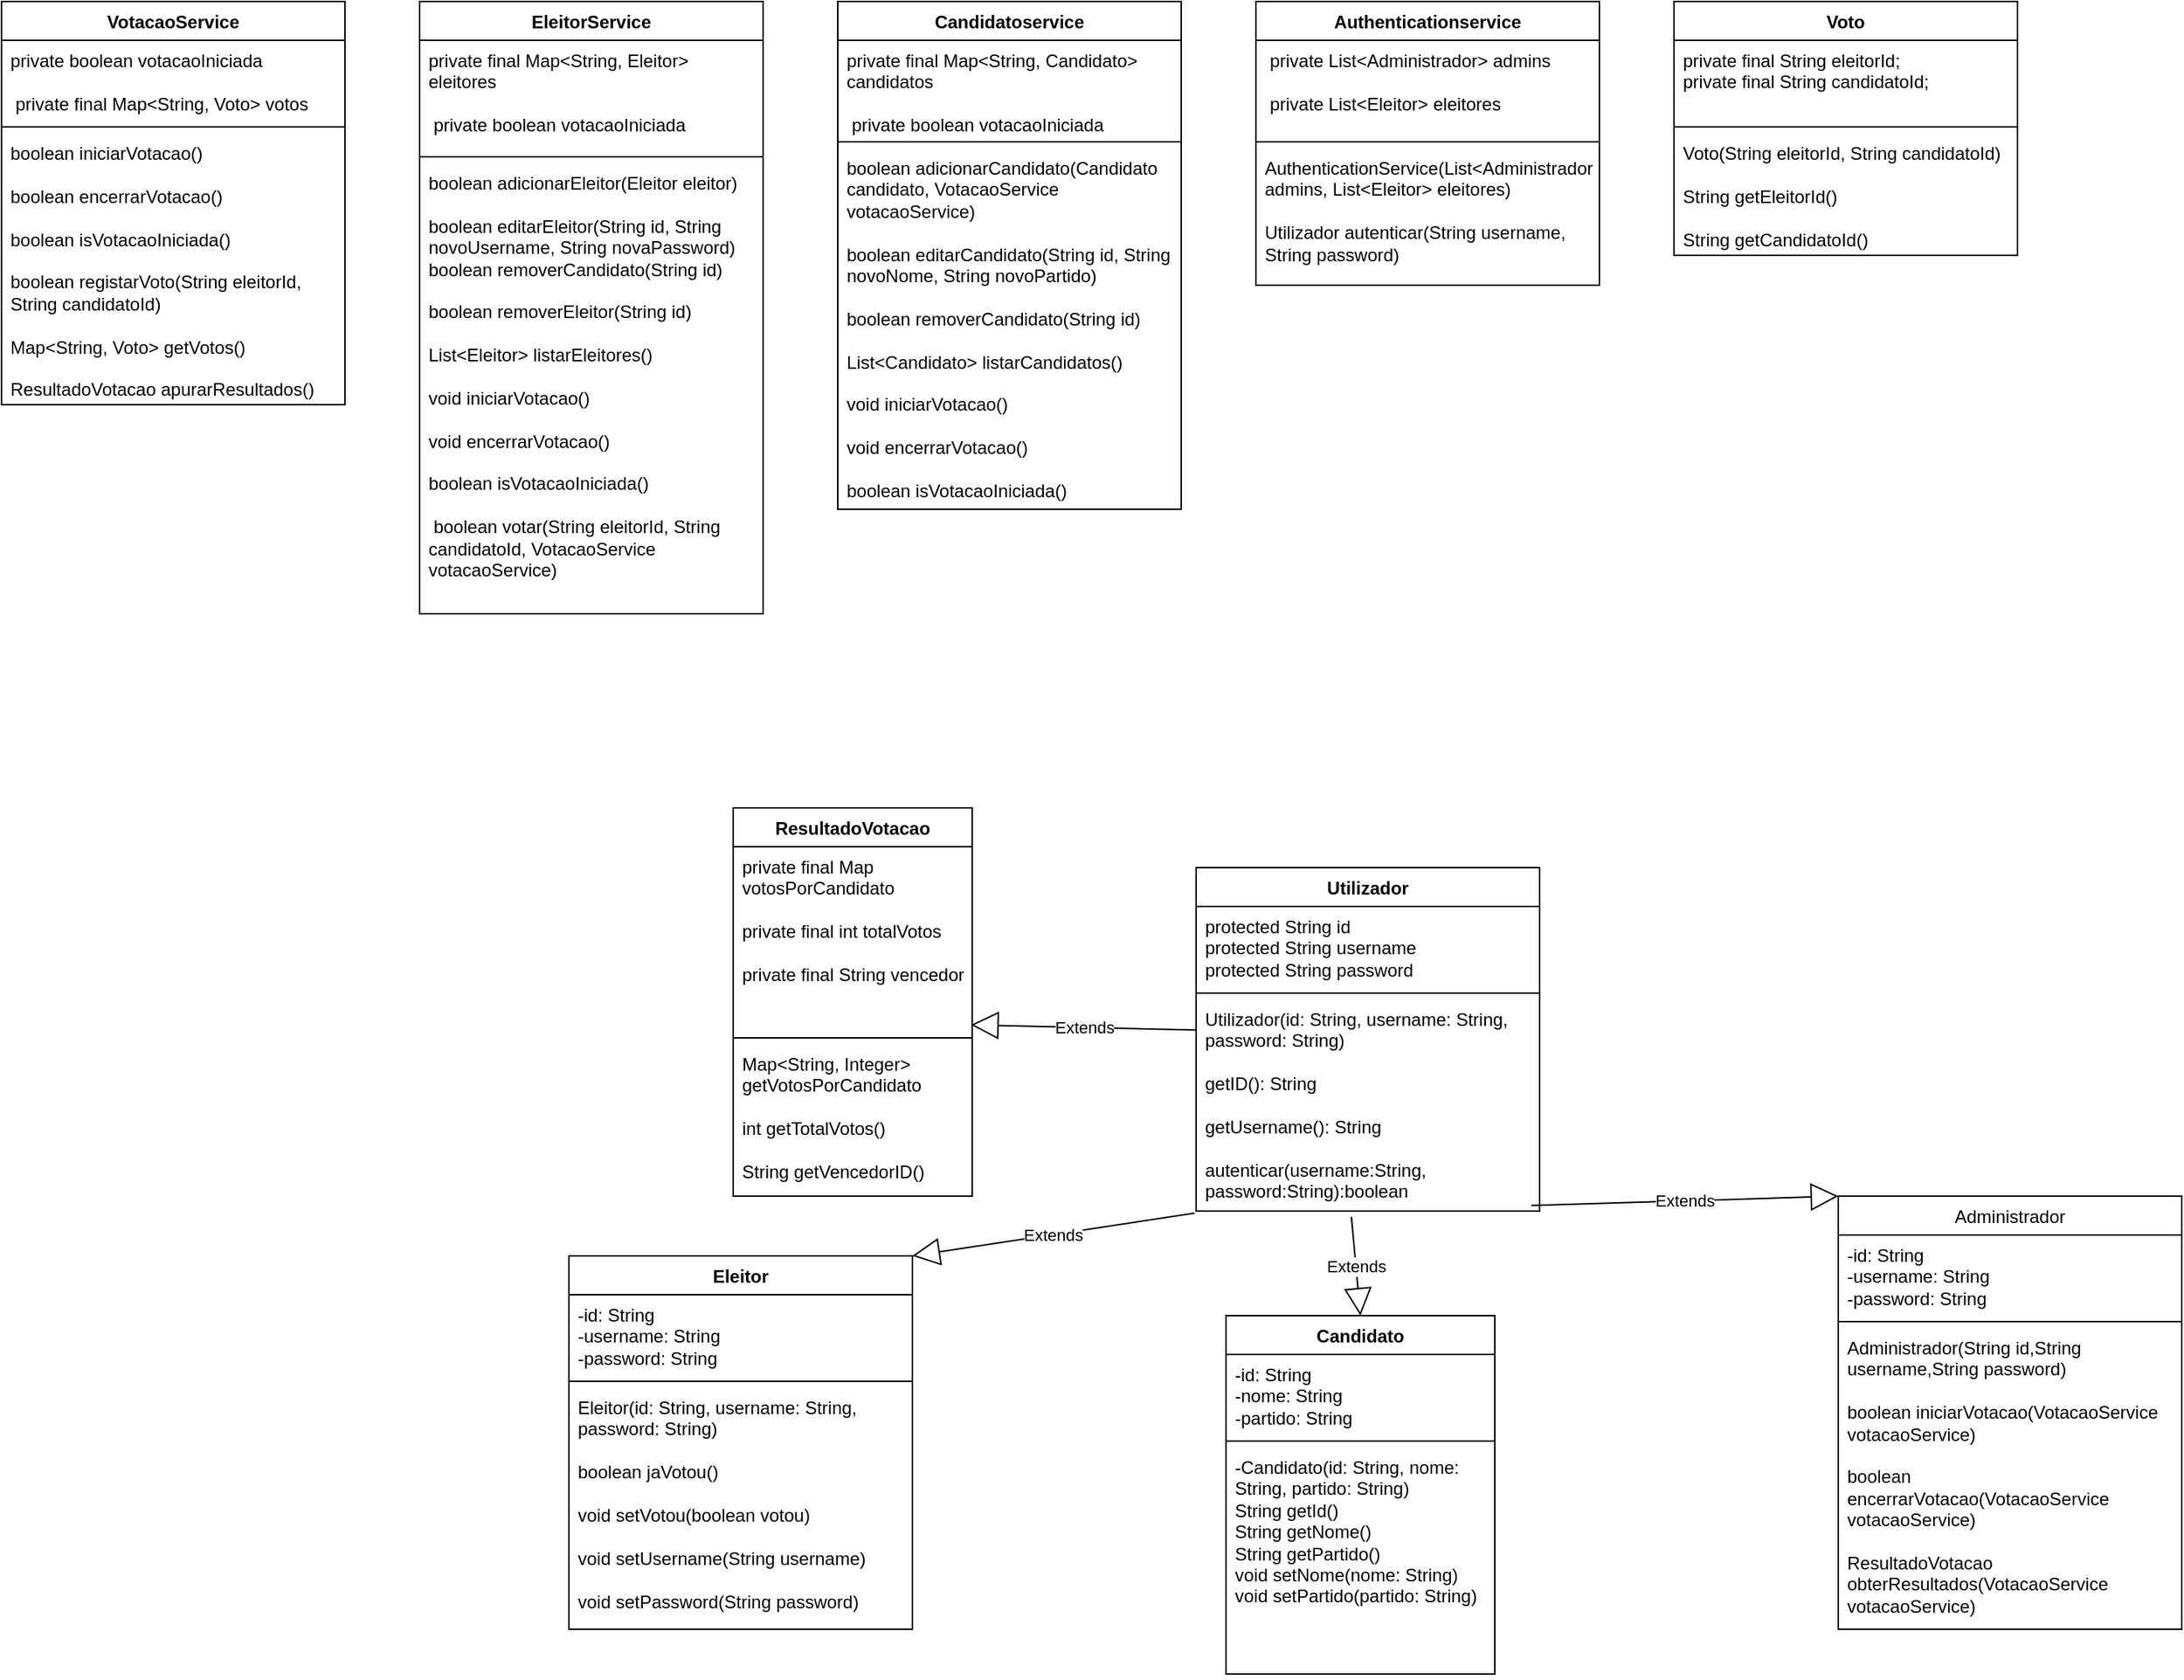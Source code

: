 <mxfile version="27.1.4">
  <diagram id="ygfW-YoOFEWxLmYSJA58" name="Página-1">
    <mxGraphModel dx="2864" dy="2230" grid="1" gridSize="10" guides="1" tooltips="1" connect="1" arrows="1" fold="1" page="1" pageScale="1" pageWidth="827" pageHeight="1169" math="0" shadow="0">
      <root>
        <mxCell id="0" />
        <mxCell id="1" parent="0" />
        <mxCell id="3oNkn8tEN3zHHvdsZDRK-12" value="Extends" style="endArrow=block;endSize=16;endFill=0;html=1;rounded=0;entryX=0;entryY=0;entryDx=0;entryDy=0;exitX=0.976;exitY=0.974;exitDx=0;exitDy=0;exitPerimeter=0;" edge="1" parent="1" source="4KXrM8A6h3EcXmxBGj0k-13" target="3oNkn8tEN3zHHvdsZDRK-13">
          <mxGeometry width="160" relative="1" as="geometry">
            <mxPoint x="690" y="108.57" as="sourcePoint" />
            <mxPoint x="850" y="108.57" as="targetPoint" />
          </mxGeometry>
        </mxCell>
        <mxCell id="4KXrM8A6h3EcXmxBGj0k-10" value="Utilizador" style="swimlane;fontStyle=1;align=center;verticalAlign=top;childLayout=stackLayout;horizontal=1;startSize=26;horizontalStack=0;resizeParent=1;resizeParentMax=0;resizeLast=0;collapsible=1;marginBottom=0;whiteSpace=wrap;html=1;" vertex="1" parent="1">
          <mxGeometry x="370" y="-100" width="230" height="230" as="geometry" />
        </mxCell>
        <mxCell id="4KXrM8A6h3EcXmxBGj0k-11" value="&lt;div&gt;protected String id&lt;br&gt;protected String username&lt;br&gt;protected String password&lt;/div&gt;" style="text;strokeColor=none;fillColor=none;align=left;verticalAlign=top;spacingLeft=4;spacingRight=4;overflow=hidden;rotatable=0;points=[[0,0.5],[1,0.5]];portConstraint=eastwest;whiteSpace=wrap;html=1;" vertex="1" parent="4KXrM8A6h3EcXmxBGj0k-10">
          <mxGeometry y="26" width="230" height="54" as="geometry" />
        </mxCell>
        <mxCell id="4KXrM8A6h3EcXmxBGj0k-12" value="" style="line;strokeWidth=1;fillColor=none;align=left;verticalAlign=middle;spacingTop=-1;spacingLeft=3;spacingRight=3;rotatable=0;labelPosition=right;points=[];portConstraint=eastwest;strokeColor=inherit;" vertex="1" parent="4KXrM8A6h3EcXmxBGj0k-10">
          <mxGeometry y="80" width="230" height="8" as="geometry" />
        </mxCell>
        <mxCell id="4KXrM8A6h3EcXmxBGj0k-13" value="&lt;div&gt;Utilizador(id: String, username: String, password: String)&lt;/div&gt;&lt;div&gt;&lt;br&gt;&lt;/div&gt;&lt;div&gt;&lt;span style=&quot;background-color: transparent; color: light-dark(rgb(0, 0, 0), rgb(255, 255, 255));&quot;&gt;getID(): String&lt;/span&gt;&lt;/div&gt;&lt;div&gt;&lt;span style=&quot;background-color: transparent; color: light-dark(rgb(0, 0, 0), rgb(255, 255, 255));&quot;&gt;&lt;br&gt;&lt;/span&gt;&lt;/div&gt;&lt;div&gt;getUsername(): String&lt;/div&gt;&lt;div&gt;&lt;br&gt;&lt;/div&gt;&lt;div&gt;autenticar(username:String, password:String):boolean&lt;/div&gt;" style="text;strokeColor=none;fillColor=none;align=left;verticalAlign=top;spacingLeft=4;spacingRight=4;overflow=hidden;rotatable=0;points=[[0,0.5],[1,0.5]];portConstraint=eastwest;whiteSpace=wrap;html=1;" vertex="1" parent="4KXrM8A6h3EcXmxBGj0k-10">
          <mxGeometry y="88" width="230" height="142" as="geometry" />
        </mxCell>
        <mxCell id="3oNkn8tEN3zHHvdsZDRK-13" value="&lt;span style=&quot;font-weight: 400;&quot;&gt;Administrador&lt;/span&gt;" style="swimlane;fontStyle=1;align=center;verticalAlign=top;childLayout=stackLayout;horizontal=1;startSize=26;horizontalStack=0;resizeParent=1;resizeParentMax=0;resizeLast=0;collapsible=1;marginBottom=0;whiteSpace=wrap;html=1;" vertex="1" parent="1">
          <mxGeometry x="800" y="120" width="230" height="290" as="geometry" />
        </mxCell>
        <mxCell id="3oNkn8tEN3zHHvdsZDRK-14" value="-id: String&lt;div&gt;-username: String&lt;/div&gt;&lt;div&gt;-password: String&lt;/div&gt;&lt;div&gt;&lt;br&gt;&lt;/div&gt;" style="text;strokeColor=none;fillColor=none;align=left;verticalAlign=top;spacingLeft=4;spacingRight=4;overflow=hidden;rotatable=0;points=[[0,0.5],[1,0.5]];portConstraint=eastwest;whiteSpace=wrap;html=1;" vertex="1" parent="3oNkn8tEN3zHHvdsZDRK-13">
          <mxGeometry y="26" width="230" height="54" as="geometry" />
        </mxCell>
        <mxCell id="3oNkn8tEN3zHHvdsZDRK-15" value="" style="line;strokeWidth=1;fillColor=none;align=left;verticalAlign=middle;spacingTop=-1;spacingLeft=3;spacingRight=3;rotatable=0;labelPosition=right;points=[];portConstraint=eastwest;strokeColor=inherit;" vertex="1" parent="3oNkn8tEN3zHHvdsZDRK-13">
          <mxGeometry y="80" width="230" height="8" as="geometry" />
        </mxCell>
        <mxCell id="3oNkn8tEN3zHHvdsZDRK-16" value="Administrador(String id,String username,String password)&lt;div&gt;&lt;br&gt;&lt;/div&gt;&lt;div&gt;boolean iniciarVotacao(VotacaoService votacaoService)&lt;/div&gt;&lt;div&gt;&lt;br&gt;&lt;/div&gt;&lt;div&gt;boolean encerrarVotacao(VotacaoService votacaoService)&lt;/div&gt;&lt;div&gt;&lt;br&gt;&lt;/div&gt;&lt;div&gt;ResultadoVotacao obterResultados(VotacaoService votacaoService)&lt;br&gt;&lt;div&gt;&lt;br&gt;&lt;/div&gt;&lt;/div&gt;" style="text;strokeColor=none;fillColor=none;align=left;verticalAlign=top;spacingLeft=4;spacingRight=4;overflow=hidden;rotatable=0;points=[[0,0.5],[1,0.5]];portConstraint=eastwest;whiteSpace=wrap;html=1;" vertex="1" parent="3oNkn8tEN3zHHvdsZDRK-13">
          <mxGeometry y="88" width="230" height="202" as="geometry" />
        </mxCell>
        <mxCell id="4KXrM8A6h3EcXmxBGj0k-14" value="Candidato" style="swimlane;fontStyle=1;align=center;verticalAlign=top;childLayout=stackLayout;horizontal=1;startSize=26;horizontalStack=0;resizeParent=1;resizeParentMax=0;resizeLast=0;collapsible=1;marginBottom=0;whiteSpace=wrap;html=1;" vertex="1" parent="1">
          <mxGeometry x="390" y="200" width="180" height="240" as="geometry" />
        </mxCell>
        <mxCell id="4KXrM8A6h3EcXmxBGj0k-15" value="-id: String&lt;br&gt;-nome: String&lt;div&gt;-partido: String&lt;/div&gt;&lt;div&gt;&lt;br&gt;&lt;/div&gt;" style="text;strokeColor=none;fillColor=none;align=left;verticalAlign=top;spacingLeft=4;spacingRight=4;overflow=hidden;rotatable=0;points=[[0,0.5],[1,0.5]];portConstraint=eastwest;whiteSpace=wrap;html=1;" vertex="1" parent="4KXrM8A6h3EcXmxBGj0k-14">
          <mxGeometry y="26" width="180" height="54" as="geometry" />
        </mxCell>
        <mxCell id="4KXrM8A6h3EcXmxBGj0k-16" value="" style="line;strokeWidth=1;fillColor=none;align=left;verticalAlign=middle;spacingTop=-1;spacingLeft=3;spacingRight=3;rotatable=0;labelPosition=right;points=[];portConstraint=eastwest;strokeColor=inherit;" vertex="1" parent="4KXrM8A6h3EcXmxBGj0k-14">
          <mxGeometry y="80" width="180" height="8" as="geometry" />
        </mxCell>
        <mxCell id="4KXrM8A6h3EcXmxBGj0k-17" value="&lt;div&gt;-Candidato(id: String, nome: String, partido: String)&lt;/div&gt;&lt;div&gt;String getId()&lt;/div&gt;&lt;div&gt;String getNome()&lt;br&gt;String getPartido()&lt;br&gt;void setNome(nome: String)&lt;br&gt;void setPartido(partido: String)&lt;/div&gt;&lt;div&gt;&lt;br&gt;&lt;/div&gt;" style="text;strokeColor=none;fillColor=none;align=left;verticalAlign=top;spacingLeft=4;spacingRight=4;overflow=hidden;rotatable=0;points=[[0,0.5],[1,0.5]];portConstraint=eastwest;whiteSpace=wrap;html=1;" vertex="1" parent="4KXrM8A6h3EcXmxBGj0k-14">
          <mxGeometry y="88" width="180" height="152" as="geometry" />
        </mxCell>
        <mxCell id="3oNkn8tEN3zHHvdsZDRK-17" value="Eleitor" style="swimlane;fontStyle=1;align=center;verticalAlign=top;childLayout=stackLayout;horizontal=1;startSize=26;horizontalStack=0;resizeParent=1;resizeParentMax=0;resizeLast=0;collapsible=1;marginBottom=0;whiteSpace=wrap;html=1;" vertex="1" parent="1">
          <mxGeometry x="-50" y="160" width="230" height="250" as="geometry" />
        </mxCell>
        <mxCell id="3oNkn8tEN3zHHvdsZDRK-18" value="-id: String&lt;div&gt;-username: String&lt;/div&gt;&lt;div&gt;-password: String&lt;/div&gt;&lt;div&gt;&lt;br&gt;&lt;/div&gt;" style="text;strokeColor=none;fillColor=none;align=left;verticalAlign=top;spacingLeft=4;spacingRight=4;overflow=hidden;rotatable=0;points=[[0,0.5],[1,0.5]];portConstraint=eastwest;whiteSpace=wrap;html=1;" vertex="1" parent="3oNkn8tEN3zHHvdsZDRK-17">
          <mxGeometry y="26" width="230" height="54" as="geometry" />
        </mxCell>
        <mxCell id="3oNkn8tEN3zHHvdsZDRK-19" value="" style="line;strokeWidth=1;fillColor=none;align=left;verticalAlign=middle;spacingTop=-1;spacingLeft=3;spacingRight=3;rotatable=0;labelPosition=right;points=[];portConstraint=eastwest;strokeColor=inherit;" vertex="1" parent="3oNkn8tEN3zHHvdsZDRK-17">
          <mxGeometry y="80" width="230" height="8" as="geometry" />
        </mxCell>
        <mxCell id="3oNkn8tEN3zHHvdsZDRK-20" value="Eleitor(id: String, username: String, password: String)&lt;div&gt;&lt;br&gt;&lt;/div&gt;&lt;div&gt;boolean jaVotou()&lt;/div&gt;&lt;div&gt;&lt;br&gt;&lt;/div&gt;&lt;div&gt;void setVotou(boolean votou)&lt;/div&gt;&lt;div&gt;&lt;span style=&quot;background-color: transparent; color: light-dark(rgb(0, 0, 0), rgb(255, 255, 255));&quot;&gt;&lt;br&gt;&lt;/span&gt;&lt;/div&gt;&lt;div&gt;&lt;span style=&quot;background-color: transparent; color: light-dark(rgb(0, 0, 0), rgb(255, 255, 255));&quot;&gt;void setUsername(String username)&lt;/span&gt;&lt;/div&gt;&lt;div&gt;&lt;br&gt;&lt;/div&gt;&lt;div&gt;void setPassword(String password)&lt;br&gt;&lt;br&gt;&lt;div&gt;&lt;br&gt;&lt;/div&gt;&lt;/div&gt;" style="text;strokeColor=none;fillColor=none;align=left;verticalAlign=top;spacingLeft=4;spacingRight=4;overflow=hidden;rotatable=0;points=[[0,0.5],[1,0.5]];portConstraint=eastwest;whiteSpace=wrap;html=1;" vertex="1" parent="3oNkn8tEN3zHHvdsZDRK-17">
          <mxGeometry y="88" width="230" height="162" as="geometry" />
        </mxCell>
        <mxCell id="4KXrM8A6h3EcXmxBGj0k-20" value="Extends" style="endArrow=block;endSize=16;endFill=0;html=1;rounded=0;exitX=0.452;exitY=1.027;exitDx=0;exitDy=0;exitPerimeter=0;entryX=0.5;entryY=0;entryDx=0;entryDy=0;" edge="1" parent="1" source="4KXrM8A6h3EcXmxBGj0k-13" target="4KXrM8A6h3EcXmxBGj0k-14">
          <mxGeometry width="160" relative="1" as="geometry">
            <mxPoint x="20" y="300" as="sourcePoint" />
            <mxPoint x="180" y="300" as="targetPoint" />
          </mxGeometry>
        </mxCell>
        <mxCell id="3oNkn8tEN3zHHvdsZDRK-22" value="Voto" style="swimlane;fontStyle=1;align=center;verticalAlign=top;childLayout=stackLayout;horizontal=1;startSize=26;horizontalStack=0;resizeParent=1;resizeParentMax=0;resizeLast=0;collapsible=1;marginBottom=0;whiteSpace=wrap;html=1;" vertex="1" parent="1">
          <mxGeometry x="690" y="-680" width="230" height="170" as="geometry" />
        </mxCell>
        <mxCell id="3oNkn8tEN3zHHvdsZDRK-23" value="&lt;div&gt;&lt;div&gt;private final String eleitorId;&lt;/div&gt;&lt;div&gt;private final String candidatoId;&lt;/div&gt;&lt;/div&gt;" style="text;strokeColor=none;fillColor=none;align=left;verticalAlign=top;spacingLeft=4;spacingRight=4;overflow=hidden;rotatable=0;points=[[0,0.5],[1,0.5]];portConstraint=eastwest;whiteSpace=wrap;html=1;" vertex="1" parent="3oNkn8tEN3zHHvdsZDRK-22">
          <mxGeometry y="26" width="230" height="54" as="geometry" />
        </mxCell>
        <mxCell id="3oNkn8tEN3zHHvdsZDRK-24" value="" style="line;strokeWidth=1;fillColor=none;align=left;verticalAlign=middle;spacingTop=-1;spacingLeft=3;spacingRight=3;rotatable=0;labelPosition=right;points=[];portConstraint=eastwest;strokeColor=inherit;" vertex="1" parent="3oNkn8tEN3zHHvdsZDRK-22">
          <mxGeometry y="80" width="230" height="8" as="geometry" />
        </mxCell>
        <mxCell id="3oNkn8tEN3zHHvdsZDRK-25" value="Voto(String eleitorId, String candidatoId)&lt;div&gt;&lt;br&gt;&lt;/div&gt;&lt;div&gt;String getEleitorId()&lt;/div&gt;&lt;div&gt;&lt;br&gt;&lt;/div&gt;&lt;div&gt;String getCandidatoId()&amp;nbsp;&lt;/div&gt;&lt;div&gt;&lt;br&gt;&lt;div&gt;&lt;br&gt;&lt;/div&gt;&lt;/div&gt;" style="text;strokeColor=none;fillColor=none;align=left;verticalAlign=top;spacingLeft=4;spacingRight=4;overflow=hidden;rotatable=0;points=[[0,0.5],[1,0.5]];portConstraint=eastwest;whiteSpace=wrap;html=1;" vertex="1" parent="3oNkn8tEN3zHHvdsZDRK-22">
          <mxGeometry y="88" width="230" height="82" as="geometry" />
        </mxCell>
        <mxCell id="3oNkn8tEN3zHHvdsZDRK-26" value="Authenticationservice" style="swimlane;fontStyle=1;align=center;verticalAlign=top;childLayout=stackLayout;horizontal=1;startSize=26;horizontalStack=0;resizeParent=1;resizeParentMax=0;resizeLast=0;collapsible=1;marginBottom=0;whiteSpace=wrap;html=1;" vertex="1" parent="1">
          <mxGeometry x="410" y="-680" width="230" height="190" as="geometry" />
        </mxCell>
        <mxCell id="3oNkn8tEN3zHHvdsZDRK-27" value="&lt;div&gt;&lt;span style=&quot;background-color: transparent;&quot;&gt;&amp;nbsp;private List&amp;lt;Administrador&amp;gt; admins&lt;/span&gt;&lt;/div&gt;&lt;div&gt;&lt;span style=&quot;background-color: transparent; color: light-dark(rgb(0, 0, 0), rgb(255, 255, 255));&quot;&gt;&lt;br&gt;&lt;/span&gt;&lt;/div&gt;&lt;div&gt;&lt;span style=&quot;background-color: transparent;&quot;&gt;&lt;div style=&quot;&quot;&gt;&amp;nbsp;private List&amp;lt;Eleitor&amp;gt; eleitores&lt;/div&gt;&lt;div style=&quot;color: light-dark(rgb(0, 0, 0), rgb(255, 255, 255));&quot;&gt;&lt;br&gt;&lt;/div&gt;&lt;/span&gt;&lt;/div&gt;" style="text;strokeColor=none;fillColor=none;align=left;verticalAlign=top;spacingLeft=4;spacingRight=4;overflow=hidden;rotatable=0;points=[[0,0.5],[1,0.5]];portConstraint=eastwest;whiteSpace=wrap;html=1;" vertex="1" parent="3oNkn8tEN3zHHvdsZDRK-26">
          <mxGeometry y="26" width="230" height="64" as="geometry" />
        </mxCell>
        <mxCell id="3oNkn8tEN3zHHvdsZDRK-28" value="" style="line;strokeWidth=1;fillColor=none;align=left;verticalAlign=middle;spacingTop=-1;spacingLeft=3;spacingRight=3;rotatable=0;labelPosition=right;points=[];portConstraint=eastwest;strokeColor=inherit;" vertex="1" parent="3oNkn8tEN3zHHvdsZDRK-26">
          <mxGeometry y="90" width="230" height="8" as="geometry" />
        </mxCell>
        <mxCell id="3oNkn8tEN3zHHvdsZDRK-29" value="&lt;div&gt;AuthenticationService(List&amp;lt;Administrador&amp;gt; admins, List&amp;lt;Eleitor&amp;gt; eleitores)&lt;/div&gt;&lt;div&gt;&lt;br&gt;&lt;/div&gt;&lt;div&gt;Utilizador autenticar(String username, String password)&lt;/div&gt;&lt;div&gt;&lt;br&gt;&lt;div&gt;&lt;br&gt;&lt;/div&gt;&lt;/div&gt;" style="text;strokeColor=none;fillColor=none;align=left;verticalAlign=top;spacingLeft=4;spacingRight=4;overflow=hidden;rotatable=0;points=[[0,0.5],[1,0.5]];portConstraint=eastwest;whiteSpace=wrap;html=1;" vertex="1" parent="3oNkn8tEN3zHHvdsZDRK-26">
          <mxGeometry y="98" width="230" height="92" as="geometry" />
        </mxCell>
        <mxCell id="3oNkn8tEN3zHHvdsZDRK-30" value="Candidatoservice" style="swimlane;fontStyle=1;align=center;verticalAlign=top;childLayout=stackLayout;horizontal=1;startSize=26;horizontalStack=0;resizeParent=1;resizeParentMax=0;resizeLast=0;collapsible=1;marginBottom=0;whiteSpace=wrap;html=1;" vertex="1" parent="1">
          <mxGeometry x="130" y="-680" width="230" height="340" as="geometry" />
        </mxCell>
        <mxCell id="3oNkn8tEN3zHHvdsZDRK-31" value="&lt;div&gt;&lt;div&gt;private final Map&amp;lt;String, Candidato&amp;gt; candidatos&lt;/div&gt;&lt;div&gt;&lt;br&gt;&lt;/div&gt;&lt;div&gt;&amp;nbsp;private boolean votacaoIniciada&amp;nbsp;&lt;/div&gt;&lt;/div&gt;" style="text;strokeColor=none;fillColor=none;align=left;verticalAlign=top;spacingLeft=4;spacingRight=4;overflow=hidden;rotatable=0;points=[[0,0.5],[1,0.5]];portConstraint=eastwest;whiteSpace=wrap;html=1;" vertex="1" parent="3oNkn8tEN3zHHvdsZDRK-30">
          <mxGeometry y="26" width="230" height="64" as="geometry" />
        </mxCell>
        <mxCell id="3oNkn8tEN3zHHvdsZDRK-32" value="" style="line;strokeWidth=1;fillColor=none;align=left;verticalAlign=middle;spacingTop=-1;spacingLeft=3;spacingRight=3;rotatable=0;labelPosition=right;points=[];portConstraint=eastwest;strokeColor=inherit;" vertex="1" parent="3oNkn8tEN3zHHvdsZDRK-30">
          <mxGeometry y="90" width="230" height="8" as="geometry" />
        </mxCell>
        <mxCell id="3oNkn8tEN3zHHvdsZDRK-33" value="&lt;div&gt;boolean adicionarCandidato(Candidato candidato, VotacaoService votacaoService)&lt;/div&gt;&lt;div&gt;&lt;br&gt;&lt;/div&gt;&lt;div&gt;boolean editarCandidato(String id, String novoNome, String novoPartido)&lt;/div&gt;&lt;div&gt;&lt;br&gt;&lt;/div&gt;&lt;div&gt;boolean removerCandidato(String id)&lt;/div&gt;&lt;div&gt;&lt;br&gt;&lt;/div&gt;&lt;div&gt;List&amp;lt;Candidato&amp;gt; listarCandidatos()&lt;/div&gt;&lt;div&gt;&lt;br&gt;&lt;/div&gt;&lt;div&gt;void iniciarVotacao()&lt;/div&gt;&lt;div&gt;&lt;br&gt;&lt;/div&gt;&lt;div&gt;void encerrarVotacao()&lt;/div&gt;&lt;div&gt;&lt;br&gt;&lt;/div&gt;&lt;div&gt;boolean isVotacaoIniciada()&lt;/div&gt;&lt;div&gt;&lt;div&gt;&lt;br&gt;&lt;/div&gt;&lt;/div&gt;" style="text;strokeColor=none;fillColor=none;align=left;verticalAlign=top;spacingLeft=4;spacingRight=4;overflow=hidden;rotatable=0;points=[[0,0.5],[1,0.5]];portConstraint=eastwest;whiteSpace=wrap;html=1;" vertex="1" parent="3oNkn8tEN3zHHvdsZDRK-30">
          <mxGeometry y="98" width="230" height="242" as="geometry" />
        </mxCell>
        <mxCell id="3oNkn8tEN3zHHvdsZDRK-34" value="EleitorService" style="swimlane;fontStyle=1;align=center;verticalAlign=top;childLayout=stackLayout;horizontal=1;startSize=26;horizontalStack=0;resizeParent=1;resizeParentMax=0;resizeLast=0;collapsible=1;marginBottom=0;whiteSpace=wrap;html=1;" vertex="1" parent="1">
          <mxGeometry x="-150" y="-680" width="230" height="410" as="geometry" />
        </mxCell>
        <mxCell id="3oNkn8tEN3zHHvdsZDRK-35" value="&lt;div&gt;&lt;div&gt;private final Map&amp;lt;String, Eleitor&amp;gt; eleitores&lt;/div&gt;&lt;div&gt;&lt;br&gt;&lt;/div&gt;&lt;div&gt;&amp;nbsp;private boolean votacaoIniciada&amp;nbsp;&lt;/div&gt;&lt;/div&gt;" style="text;strokeColor=none;fillColor=none;align=left;verticalAlign=top;spacingLeft=4;spacingRight=4;overflow=hidden;rotatable=0;points=[[0,0.5],[1,0.5]];portConstraint=eastwest;whiteSpace=wrap;html=1;" vertex="1" parent="3oNkn8tEN3zHHvdsZDRK-34">
          <mxGeometry y="26" width="230" height="74" as="geometry" />
        </mxCell>
        <mxCell id="3oNkn8tEN3zHHvdsZDRK-36" value="" style="line;strokeWidth=1;fillColor=none;align=left;verticalAlign=middle;spacingTop=-1;spacingLeft=3;spacingRight=3;rotatable=0;labelPosition=right;points=[];portConstraint=eastwest;strokeColor=inherit;" vertex="1" parent="3oNkn8tEN3zHHvdsZDRK-34">
          <mxGeometry y="100" width="230" height="8" as="geometry" />
        </mxCell>
        <mxCell id="3oNkn8tEN3zHHvdsZDRK-37" value="&lt;div&gt;boolean adicionarEleitor(Eleitor eleitor)&lt;/div&gt;&lt;div&gt;&lt;br&gt;&lt;/div&gt;&lt;div&gt;boolean editarEleitor(String id, String novoUsername, String novaPassword)&lt;/div&gt;&lt;div&gt;boolean removerCandidato(String id)&lt;/div&gt;&lt;div&gt;&lt;br&gt;&lt;/div&gt;&lt;div&gt;boolean removerEleitor(String id)&lt;/div&gt;&lt;div&gt;&lt;br&gt;&lt;/div&gt;&lt;div&gt;List&amp;lt;Eleitor&amp;gt; listarEleitores()&lt;/div&gt;&lt;div&gt;&lt;br&gt;&lt;/div&gt;&lt;div&gt;void iniciarVotacao()&lt;/div&gt;&lt;div&gt;&lt;br&gt;&lt;/div&gt;&lt;div&gt;void encerrarVotacao()&lt;/div&gt;&lt;div&gt;&lt;br&gt;&lt;/div&gt;&lt;div&gt;boolean isVotacaoIniciada()&lt;/div&gt;&lt;div&gt;&lt;br&gt;&lt;/div&gt;&lt;div&gt;&amp;nbsp;boolean votar(String eleitorId, String candidatoId, VotacaoService votacaoService)&lt;/div&gt;&lt;div&gt;&lt;div&gt;&lt;br&gt;&lt;/div&gt;&lt;/div&gt;" style="text;strokeColor=none;fillColor=none;align=left;verticalAlign=top;spacingLeft=4;spacingRight=4;overflow=hidden;rotatable=0;points=[[0,0.5],[1,0.5]];portConstraint=eastwest;whiteSpace=wrap;html=1;" vertex="1" parent="3oNkn8tEN3zHHvdsZDRK-34">
          <mxGeometry y="108" width="230" height="302" as="geometry" />
        </mxCell>
        <mxCell id="3oNkn8tEN3zHHvdsZDRK-38" value="VotacaoService" style="swimlane;fontStyle=1;align=center;verticalAlign=top;childLayout=stackLayout;horizontal=1;startSize=26;horizontalStack=0;resizeParent=1;resizeParentMax=0;resizeLast=0;collapsible=1;marginBottom=0;whiteSpace=wrap;html=1;" vertex="1" parent="1">
          <mxGeometry x="-430" y="-680" width="230" height="270" as="geometry" />
        </mxCell>
        <mxCell id="3oNkn8tEN3zHHvdsZDRK-39" value="&lt;div&gt;private boolean votacaoIniciada&lt;/div&gt;&lt;div&gt;&lt;br&gt;&lt;/div&gt;&lt;div&gt;&amp;nbsp;private final Map&amp;lt;String, Voto&amp;gt; votos&amp;nbsp;&lt;/div&gt;" style="text;strokeColor=none;fillColor=none;align=left;verticalAlign=top;spacingLeft=4;spacingRight=4;overflow=hidden;rotatable=0;points=[[0,0.5],[1,0.5]];portConstraint=eastwest;whiteSpace=wrap;html=1;" vertex="1" parent="3oNkn8tEN3zHHvdsZDRK-38">
          <mxGeometry y="26" width="230" height="54" as="geometry" />
        </mxCell>
        <mxCell id="3oNkn8tEN3zHHvdsZDRK-40" value="" style="line;strokeWidth=1;fillColor=none;align=left;verticalAlign=middle;spacingTop=-1;spacingLeft=3;spacingRight=3;rotatable=0;labelPosition=right;points=[];portConstraint=eastwest;strokeColor=inherit;" vertex="1" parent="3oNkn8tEN3zHHvdsZDRK-38">
          <mxGeometry y="80" width="230" height="8" as="geometry" />
        </mxCell>
        <mxCell id="3oNkn8tEN3zHHvdsZDRK-41" value="&lt;div&gt;boolean iniciarVotacao()&lt;/div&gt;&lt;div&gt;&lt;br&gt;&lt;/div&gt;&lt;div&gt;boolean encerrarVotacao()&lt;/div&gt;&lt;div&gt;&lt;br&gt;&lt;/div&gt;&lt;div&gt;boolean isVotacaoIniciada()&lt;/div&gt;&lt;div&gt;&lt;br&gt;&lt;/div&gt;&lt;div&gt;boolean registarVoto(String eleitorId, String candidatoId)&lt;/div&gt;&lt;div&gt;&lt;br&gt;&lt;/div&gt;&lt;div&gt;Map&amp;lt;String, Voto&amp;gt; getVotos()&lt;/div&gt;&lt;div&gt;&lt;br&gt;&lt;/div&gt;&lt;div&gt;ResultadoVotacao apurarResultados()&lt;/div&gt;&lt;div&gt;&lt;br&gt;&lt;/div&gt;&lt;div&gt;&lt;br&gt;&lt;/div&gt;&lt;div&gt;&lt;br&gt;&lt;/div&gt;" style="text;strokeColor=none;fillColor=none;align=left;verticalAlign=top;spacingLeft=4;spacingRight=4;overflow=hidden;rotatable=0;points=[[0,0.5],[1,0.5]];portConstraint=eastwest;whiteSpace=wrap;html=1;" vertex="1" parent="3oNkn8tEN3zHHvdsZDRK-38">
          <mxGeometry y="88" width="230" height="182" as="geometry" />
        </mxCell>
        <mxCell id="4KXrM8A6h3EcXmxBGj0k-29" value="Extends" style="endArrow=block;endSize=16;endFill=0;html=1;rounded=0;exitX=-0.005;exitY=1.01;exitDx=0;exitDy=0;exitPerimeter=0;entryX=1;entryY=0;entryDx=0;entryDy=0;" edge="1" parent="1" source="4KXrM8A6h3EcXmxBGj0k-13" target="3oNkn8tEN3zHHvdsZDRK-17">
          <mxGeometry width="160" relative="1" as="geometry">
            <mxPoint x="220" y="100" as="sourcePoint" />
            <mxPoint x="380" y="100" as="targetPoint" />
          </mxGeometry>
        </mxCell>
        <mxCell id="4KXrM8A6h3EcXmxBGj0k-30" value="ResultadoVotacao" style="swimlane;fontStyle=1;align=center;verticalAlign=top;childLayout=stackLayout;horizontal=1;startSize=26;horizontalStack=0;resizeParent=1;resizeParentMax=0;resizeLast=0;collapsible=1;marginBottom=0;whiteSpace=wrap;html=1;" vertex="1" parent="1">
          <mxGeometry x="60" y="-140" width="160" height="260" as="geometry" />
        </mxCell>
        <mxCell id="4KXrM8A6h3EcXmxBGj0k-31" value="private final Map votosPorCandidato&lt;div&gt;&lt;br&gt;&lt;/div&gt;&lt;div&gt;private final int totalVotos&lt;/div&gt;&lt;div&gt;&lt;br&gt;&lt;/div&gt;&lt;div&gt;private final String vencedor&lt;/div&gt;" style="text;strokeColor=none;fillColor=none;align=left;verticalAlign=top;spacingLeft=4;spacingRight=4;overflow=hidden;rotatable=0;points=[[0,0.5],[1,0.5]];portConstraint=eastwest;whiteSpace=wrap;html=1;" vertex="1" parent="4KXrM8A6h3EcXmxBGj0k-30">
          <mxGeometry y="26" width="160" height="124" as="geometry" />
        </mxCell>
        <mxCell id="4KXrM8A6h3EcXmxBGj0k-32" value="" style="line;strokeWidth=1;fillColor=none;align=left;verticalAlign=middle;spacingTop=-1;spacingLeft=3;spacingRight=3;rotatable=0;labelPosition=right;points=[];portConstraint=eastwest;strokeColor=inherit;" vertex="1" parent="4KXrM8A6h3EcXmxBGj0k-30">
          <mxGeometry y="150" width="160" height="8" as="geometry" />
        </mxCell>
        <mxCell id="4KXrM8A6h3EcXmxBGj0k-33" value="Map&amp;lt;String, Integer&amp;gt; getVotosPorCandidato&lt;div&gt;&lt;br&gt;&lt;/div&gt;&lt;div&gt;int getTotalVotos()&lt;br&gt;&lt;br&gt;&lt;/div&gt;&lt;div&gt;String getVencedorID()&lt;/div&gt;" style="text;strokeColor=none;fillColor=none;align=left;verticalAlign=top;spacingLeft=4;spacingRight=4;overflow=hidden;rotatable=0;points=[[0,0.5],[1,0.5]];portConstraint=eastwest;whiteSpace=wrap;html=1;" vertex="1" parent="4KXrM8A6h3EcXmxBGj0k-30">
          <mxGeometry y="158" width="160" height="102" as="geometry" />
        </mxCell>
        <mxCell id="4KXrM8A6h3EcXmxBGj0k-34" value="Extends" style="endArrow=block;endSize=16;endFill=0;html=1;rounded=0;exitX=0;exitY=0.146;exitDx=0;exitDy=0;exitPerimeter=0;entryX=0.995;entryY=0.962;entryDx=0;entryDy=0;entryPerimeter=0;" edge="1" parent="1" source="4KXrM8A6h3EcXmxBGj0k-13" target="4KXrM8A6h3EcXmxBGj0k-31">
          <mxGeometry width="160" relative="1" as="geometry">
            <mxPoint x="200" y="60" as="sourcePoint" />
            <mxPoint x="360" y="60" as="targetPoint" />
          </mxGeometry>
        </mxCell>
      </root>
    </mxGraphModel>
  </diagram>
</mxfile>
